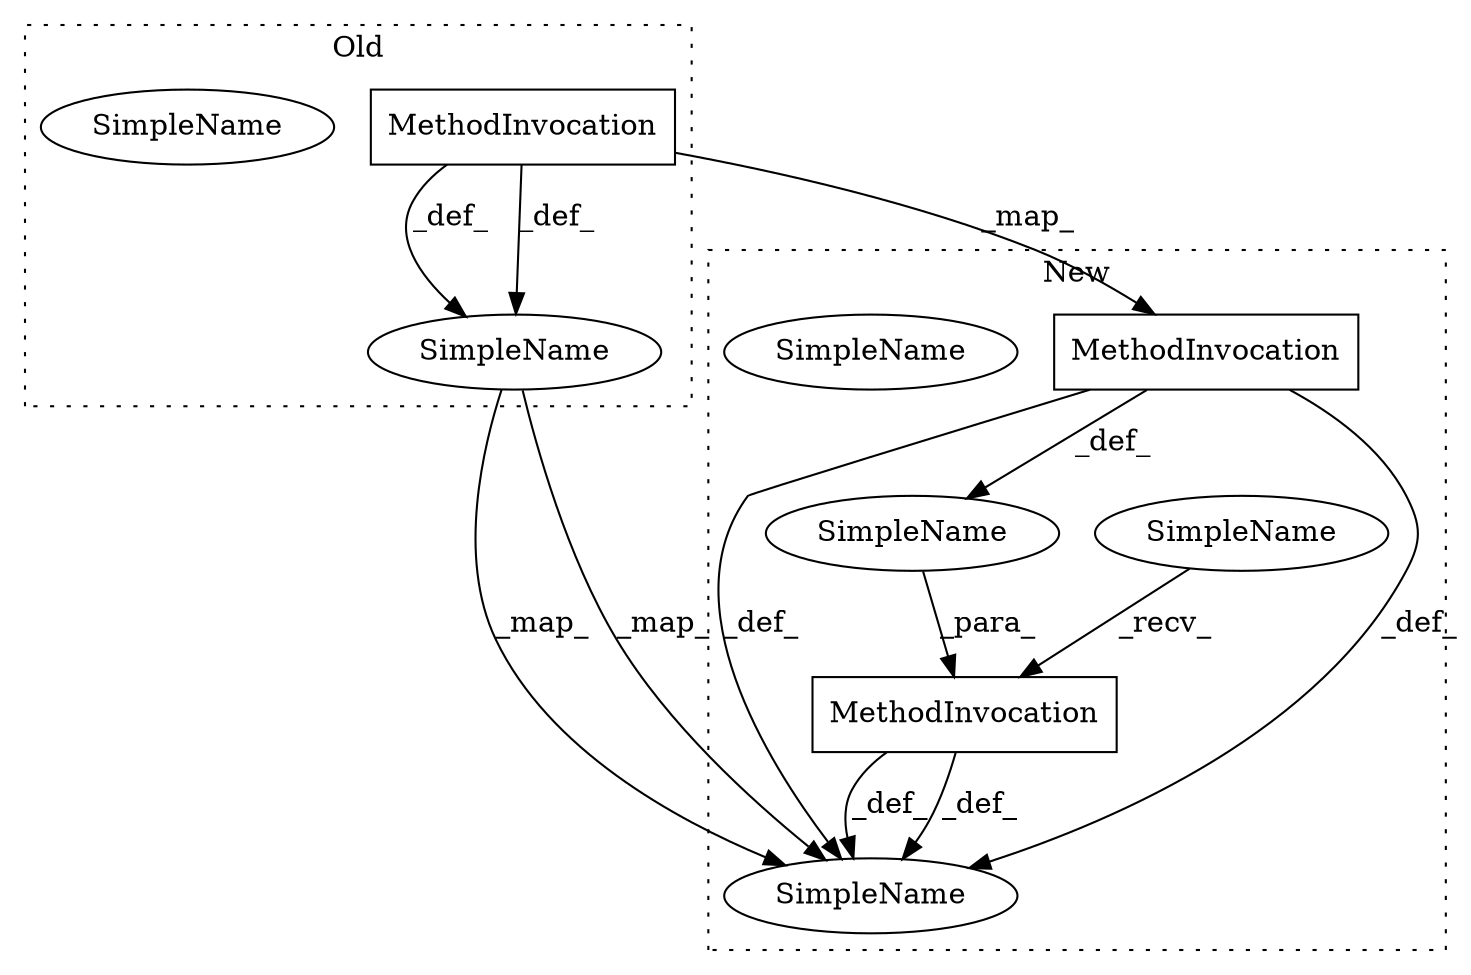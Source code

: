 digraph G {
subgraph cluster0 {
2 [label="MethodInvocation" a="32" s="33610,33645" l="12,1" shape="box"];
6 [label="SimpleName" a="42" s="33593" l="5" shape="ellipse"];
9 [label="SimpleName" a="42" s="33593" l="5" shape="ellipse"];
label = "Old";
style="dotted";
}
subgraph cluster1 {
1 [label="MethodInvocation" a="32" s="33700,33736" l="13,1" shape="box"];
3 [label="MethodInvocation" a="32" s="33678,33743" l="17,1" shape="box"];
4 [label="SimpleName" a="42" s="33661" l="5" shape="ellipse"];
5 [label="SimpleName" a="42" s="33673" l="4" shape="ellipse"];
7 [label="SimpleName" a="42" s="33661" l="5" shape="ellipse"];
8 [label="SimpleName" a="42" s="" l="" shape="ellipse"];
label = "New";
style="dotted";
}
1 -> 8 [label="_def_"];
1 -> 7 [label="_def_"];
1 -> 7 [label="_def_"];
2 -> 9 [label="_def_"];
2 -> 9 [label="_def_"];
2 -> 1 [label="_map_"];
3 -> 7 [label="_def_"];
3 -> 7 [label="_def_"];
5 -> 3 [label="_recv_"];
8 -> 3 [label="_para_"];
9 -> 7 [label="_map_"];
9 -> 7 [label="_map_"];
}